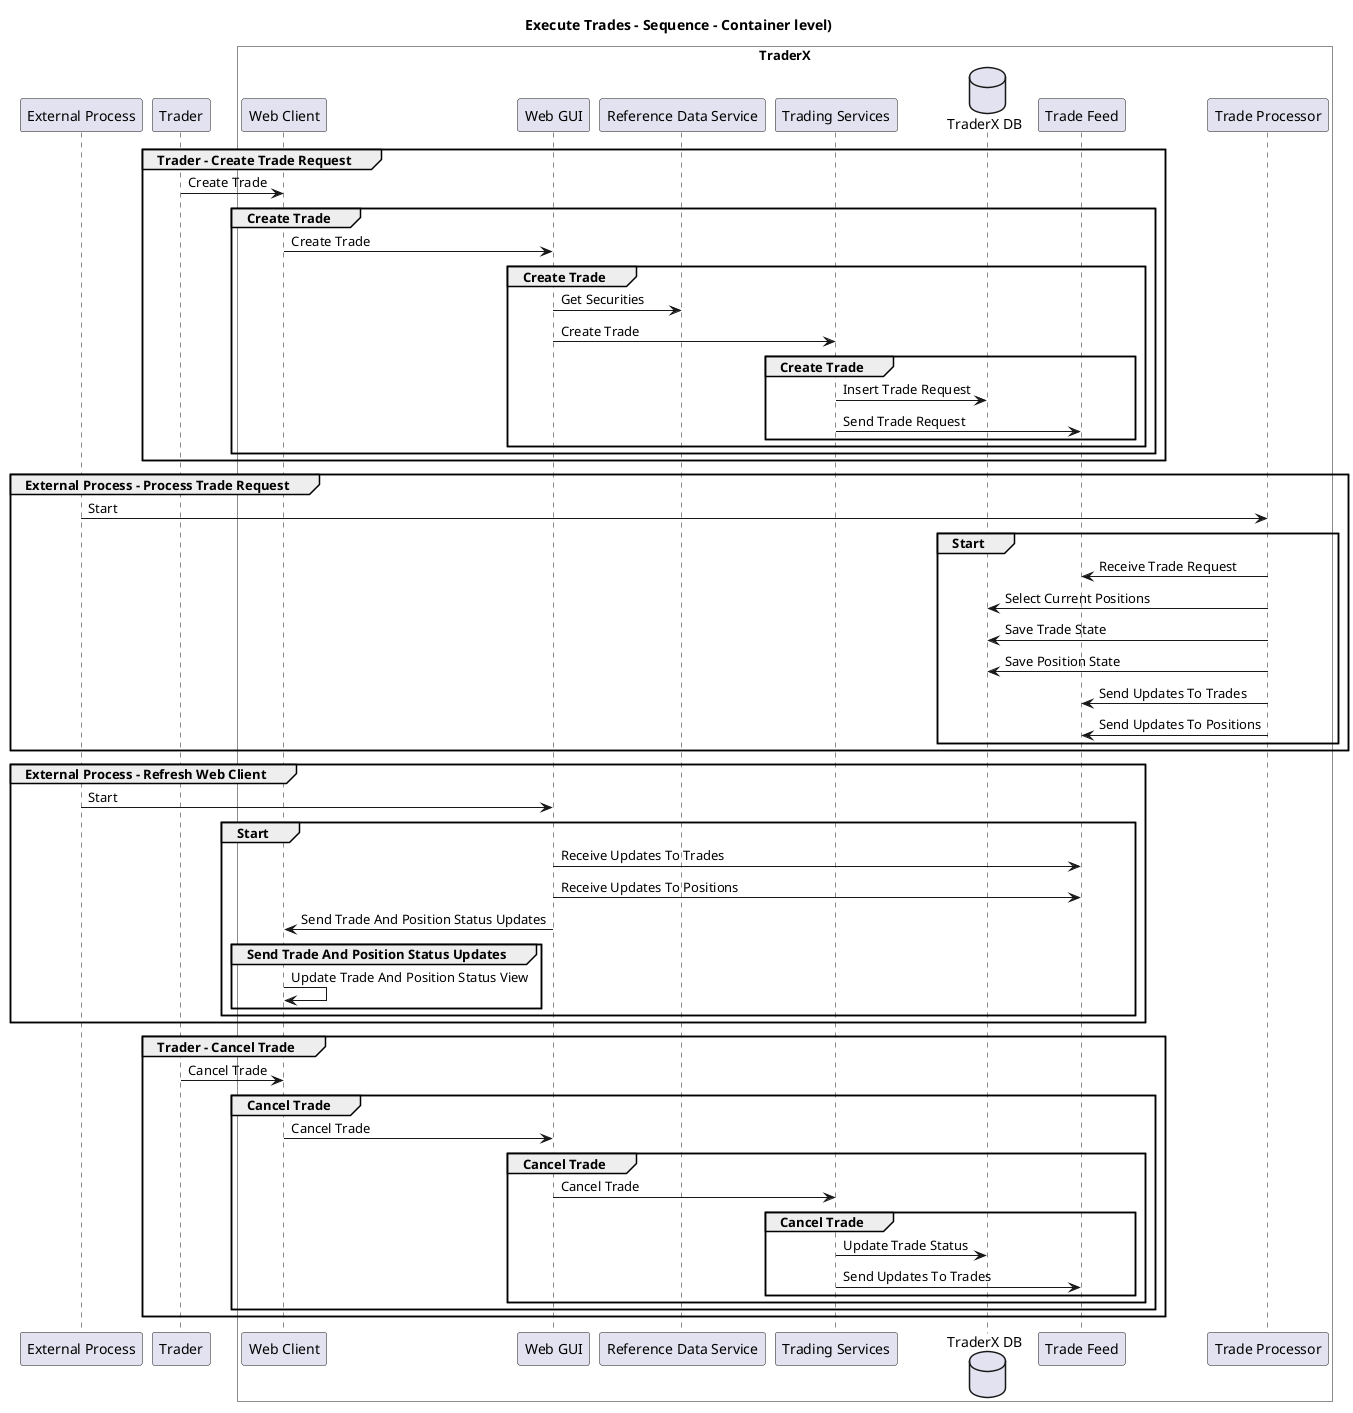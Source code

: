 @startuml

title Execute Trades - Sequence - Container level)

participant "External Process" as TraderX.Actors.ExternalProcess
participant "Trader" as TraderX.Actors.Trader

box "TraderX" #White
    participant "Web Client" as TraderX.SoftwareSystems.TraderX.Containers.WebClient
    participant "Web GUI" as TraderX.SoftwareSystems.TraderX.Containers.WebGUI
    participant "Reference Data Service" as TraderX.SoftwareSystems.TraderX.Containers.ReferenceDataService
    participant "Trading Services" as TraderX.SoftwareSystems.TraderX.Containers.TradingServices
    database "TraderX DB" as TraderX.SoftwareSystems.TraderX.Containers.TraderXDB
    participant "Trade Feed" as TraderX.SoftwareSystems.TraderX.Containers.TradeFeed
    participant "Trade Processor" as TraderX.SoftwareSystems.TraderX.Containers.TradeProcessor
end box


group Trader - Create Trade Request
TraderX.Actors.Trader -> TraderX.SoftwareSystems.TraderX.Containers.WebClient : Create Trade
group Create Trade
TraderX.SoftwareSystems.TraderX.Containers.WebClient -> TraderX.SoftwareSystems.TraderX.Containers.WebGUI : Create Trade
group Create Trade
TraderX.SoftwareSystems.TraderX.Containers.WebGUI -> TraderX.SoftwareSystems.TraderX.Containers.ReferenceDataService : Get Securities
TraderX.SoftwareSystems.TraderX.Containers.WebGUI -> TraderX.SoftwareSystems.TraderX.Containers.TradingServices : Create Trade
group Create Trade
TraderX.SoftwareSystems.TraderX.Containers.TradingServices -> TraderX.SoftwareSystems.TraderX.Containers.TraderXDB : Insert Trade Request
TraderX.SoftwareSystems.TraderX.Containers.TradingServices -> TraderX.SoftwareSystems.TraderX.Containers.TradeFeed : Send Trade Request
end
end
end
end
group External Process - Process Trade Request
TraderX.Actors.ExternalProcess -> TraderX.SoftwareSystems.TraderX.Containers.TradeProcessor : Start
group Start
TraderX.SoftwareSystems.TraderX.Containers.TradeProcessor -> TraderX.SoftwareSystems.TraderX.Containers.TradeFeed : Receive Trade Request
TraderX.SoftwareSystems.TraderX.Containers.TradeProcessor -> TraderX.SoftwareSystems.TraderX.Containers.TraderXDB : Select Current Positions
TraderX.SoftwareSystems.TraderX.Containers.TradeProcessor -> TraderX.SoftwareSystems.TraderX.Containers.TraderXDB : Save Trade State
TraderX.SoftwareSystems.TraderX.Containers.TradeProcessor -> TraderX.SoftwareSystems.TraderX.Containers.TraderXDB : Save Position State
TraderX.SoftwareSystems.TraderX.Containers.TradeProcessor -> TraderX.SoftwareSystems.TraderX.Containers.TradeFeed : Send Updates To Trades
TraderX.SoftwareSystems.TraderX.Containers.TradeProcessor -> TraderX.SoftwareSystems.TraderX.Containers.TradeFeed : Send Updates To Positions
end
end
group External Process - Refresh Web Client
TraderX.Actors.ExternalProcess -> TraderX.SoftwareSystems.TraderX.Containers.WebGUI : Start
group Start
TraderX.SoftwareSystems.TraderX.Containers.WebGUI -> TraderX.SoftwareSystems.TraderX.Containers.TradeFeed : Receive Updates To Trades
TraderX.SoftwareSystems.TraderX.Containers.WebGUI -> TraderX.SoftwareSystems.TraderX.Containers.TradeFeed : Receive Updates To Positions
TraderX.SoftwareSystems.TraderX.Containers.WebGUI -> TraderX.SoftwareSystems.TraderX.Containers.WebClient : Send Trade And Position Status Updates
group Send Trade And Position Status Updates
TraderX.SoftwareSystems.TraderX.Containers.WebClient -> TraderX.SoftwareSystems.TraderX.Containers.WebClient : Update Trade And Position Status View
end
end
end
group Trader - Cancel Trade
TraderX.Actors.Trader -> TraderX.SoftwareSystems.TraderX.Containers.WebClient : Cancel Trade
group Cancel Trade
TraderX.SoftwareSystems.TraderX.Containers.WebClient -> TraderX.SoftwareSystems.TraderX.Containers.WebGUI : Cancel Trade
group Cancel Trade
TraderX.SoftwareSystems.TraderX.Containers.WebGUI -> TraderX.SoftwareSystems.TraderX.Containers.TradingServices : Cancel Trade
group Cancel Trade
TraderX.SoftwareSystems.TraderX.Containers.TradingServices -> TraderX.SoftwareSystems.TraderX.Containers.TraderXDB : Update Trade Status
TraderX.SoftwareSystems.TraderX.Containers.TradingServices -> TraderX.SoftwareSystems.TraderX.Containers.TradeFeed : Send Updates To Trades
end
end
end
end


@enduml
